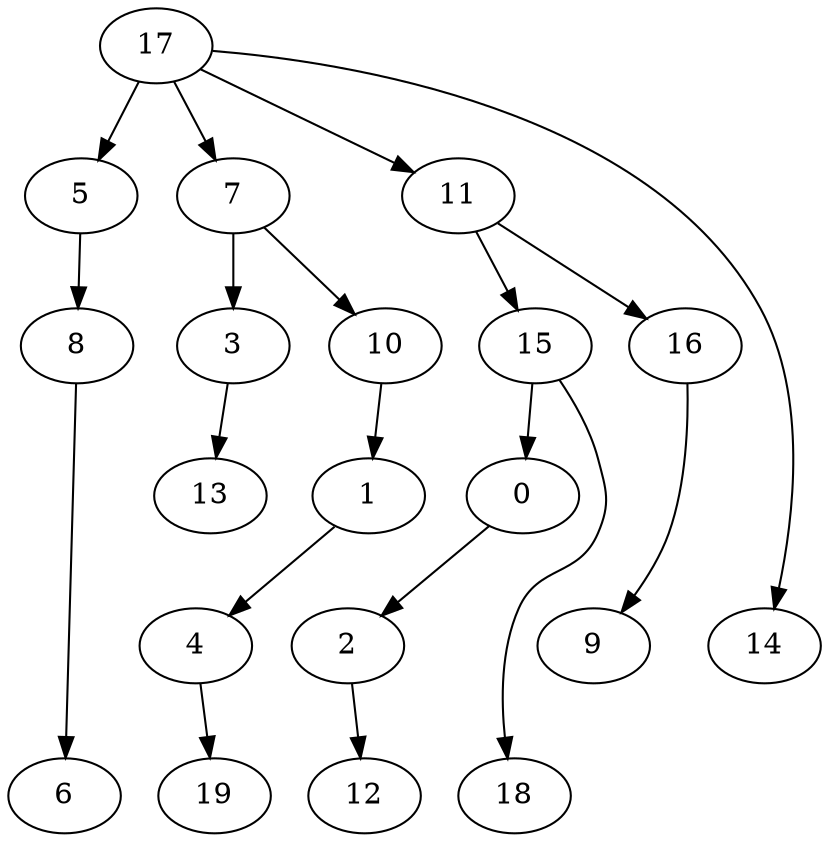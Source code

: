 digraph g {
0;
1;
2;
3;
4;
5;
6;
7;
8;
9;
10;
11;
12;
13;
14;
15;
16;
17;
18;
19;
0 -> 2 [weight=0];
1 -> 4 [weight=0];
2 -> 12 [weight=0];
3 -> 13 [weight=0];
4 -> 19 [weight=0];
5 -> 8 [weight=0];
7 -> 3 [weight=0];
7 -> 10 [weight=0];
8 -> 6 [weight=0];
10 -> 1 [weight=0];
11 -> 15 [weight=0];
11 -> 16 [weight=0];
15 -> 0 [weight=0];
15 -> 18 [weight=0];
16 -> 9 [weight=0];
17 -> 14 [weight=0];
17 -> 5 [weight=0];
17 -> 7 [weight=0];
17 -> 11 [weight=0];
}
